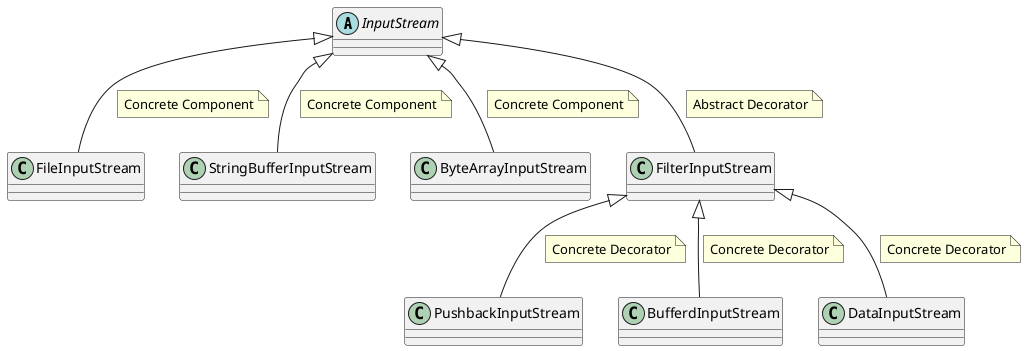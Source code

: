 @startuml


abstract class InputStream
class FileInputStream extends InputStream
note on link : Concrete Component
class StringBufferInputStream extends InputStream
note on link : Concrete Component
class ByteArrayInputStream extends InputStream
note on link : Concrete Component

class FilterInputStream extends InputStream
note on link : Abstract Decorator
class PushbackInputStream extends FilterInputStream
note on link : Concrete Decorator
class BufferdInputStream extends FilterInputStream
note on link : Concrete Decorator
class DataInputStream extends FilterInputStream
note on link : Concrete Decorator

@enduml